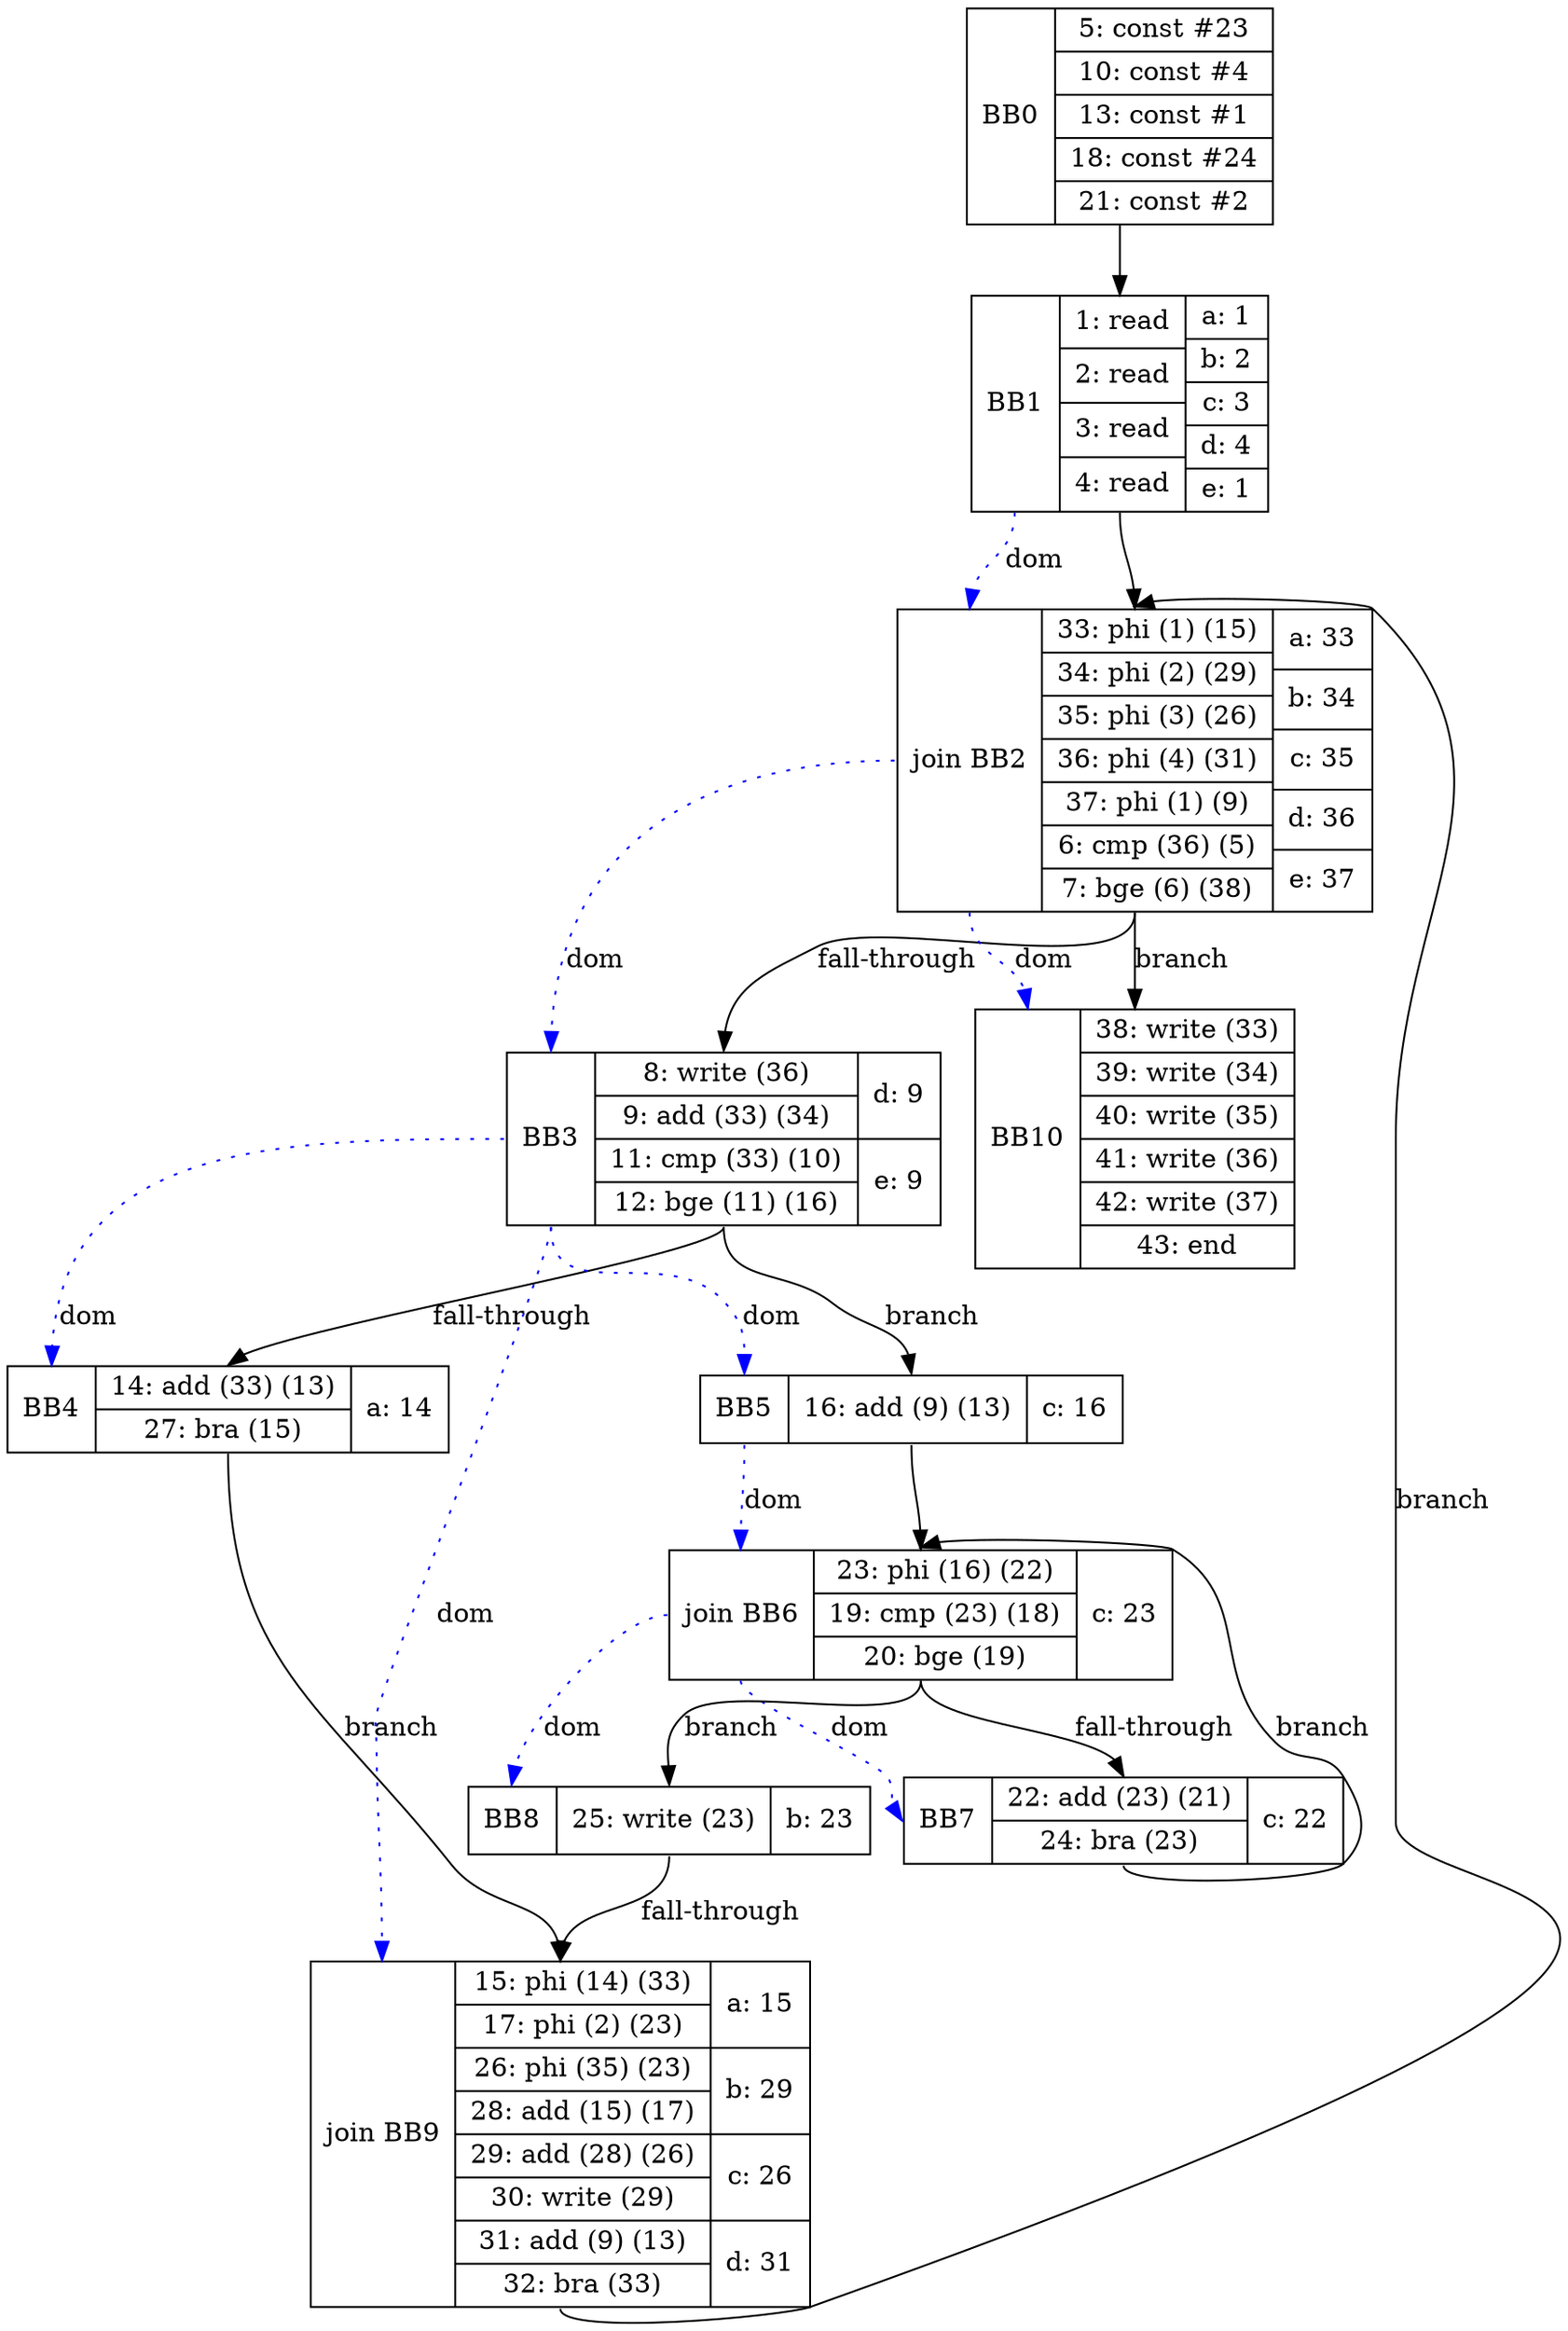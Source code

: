 digraph G {
bb0 [shape=record, label="<b>BB0 | {5: const #23|10: const #4|13: const #1|18: const #24|21: const #2}"];
bb1 [shape=record, label="<b>BB1 | {1: read|2: read|3: read|4: read}| {a: 1 | b: 2 | c: 3 | d: 4 | e: 1}"];
bb2 [shape=record, label="<b>join BB2 | {33: phi (1) (15)|34: phi (2) (29)|35: phi (3) (26)|36: phi (4) (31)|37: phi (1) (9)|6: cmp (36) (5)|7: bge (6) (38)}| {a: 33 | b: 34 | c: 35 | d: 36 | e: 37}"];
bb3 [shape=record, label="<b>BB3 | {8: write (36)|9: add (33) (34)|11: cmp (33) (10)|12: bge (11) (16)}| {d: 9 | e: 9}"];
bb4 [shape=record, label="<b>BB4 | {14: add (33) (13)|27: bra (15)}| {a: 14}"];
bb5 [shape=record, label="<b>BB5 | {16: add (9) (13)}| {c: 16}"];
bb6 [shape=record, label="<b>join BB6 | {23: phi (16) (22)|19: cmp (23) (18)|20: bge (19)}| {c: 23}"];
bb7 [shape=record, label="<b>BB7 | {22: add (23) (21)|24: bra (23)}| {c: 22}"];
bb8 [shape=record, label="<b>BB8 | {25: write (23)}| {b: 23}"];
bb9 [shape=record, label="<b>join BB9 | {15: phi (14) (33)|17: phi (2) (23)|26: phi (35) (23)|28: add (15) (17)|29: add (28) (26)|30: write (29)|31: add (9) (13)|32: bra (33)}| {a: 15 | b: 29 | c: 26 | d: 31}"];
bb10 [shape=record, label="<b>BB10 | {38: write (33)|39: write (34)|40: write (35)|41: write (36)|42: write (37)|43: end}"];
bb0:s -> bb1:n ;
bb1:s -> bb2:n ;
bb5:s -> bb6:n ;
bb9:s -> bb2:n [label="branch"];
bb2:s -> bb3:n [label="fall-through"];
bb3:s -> bb4:n [label="fall-through"];
bb3:s -> bb5:n [label="branch"];
bb7:s -> bb6:n [label="branch"];
bb6:s -> bb7:n [label="fall-through"];
bb6:s -> bb8:n [label="branch"];
bb8:s -> bb9:n [label="fall-through"];
bb4:s -> bb9:n [label="branch"];
bb2:s -> bb10:n [label="branch"];
bb1:b -> bb2:b [color=blue, style=dotted, label="dom"];
bb2:b -> bb3:b [color=blue, style=dotted, label="dom"];
bb3:b -> bb4:b [color=blue, style=dotted, label="dom"];
bb3:b -> bb5:b [color=blue, style=dotted, label="dom"];
bb5:b -> bb6:b [color=blue, style=dotted, label="dom"];
bb6:b -> bb7:b [color=blue, style=dotted, label="dom"];
bb6:b -> bb8:b [color=blue, style=dotted, label="dom"];
bb3:b -> bb9:b [color=blue, style=dotted, label="dom"];
bb2:b -> bb10:b [color=blue, style=dotted, label="dom"];
}